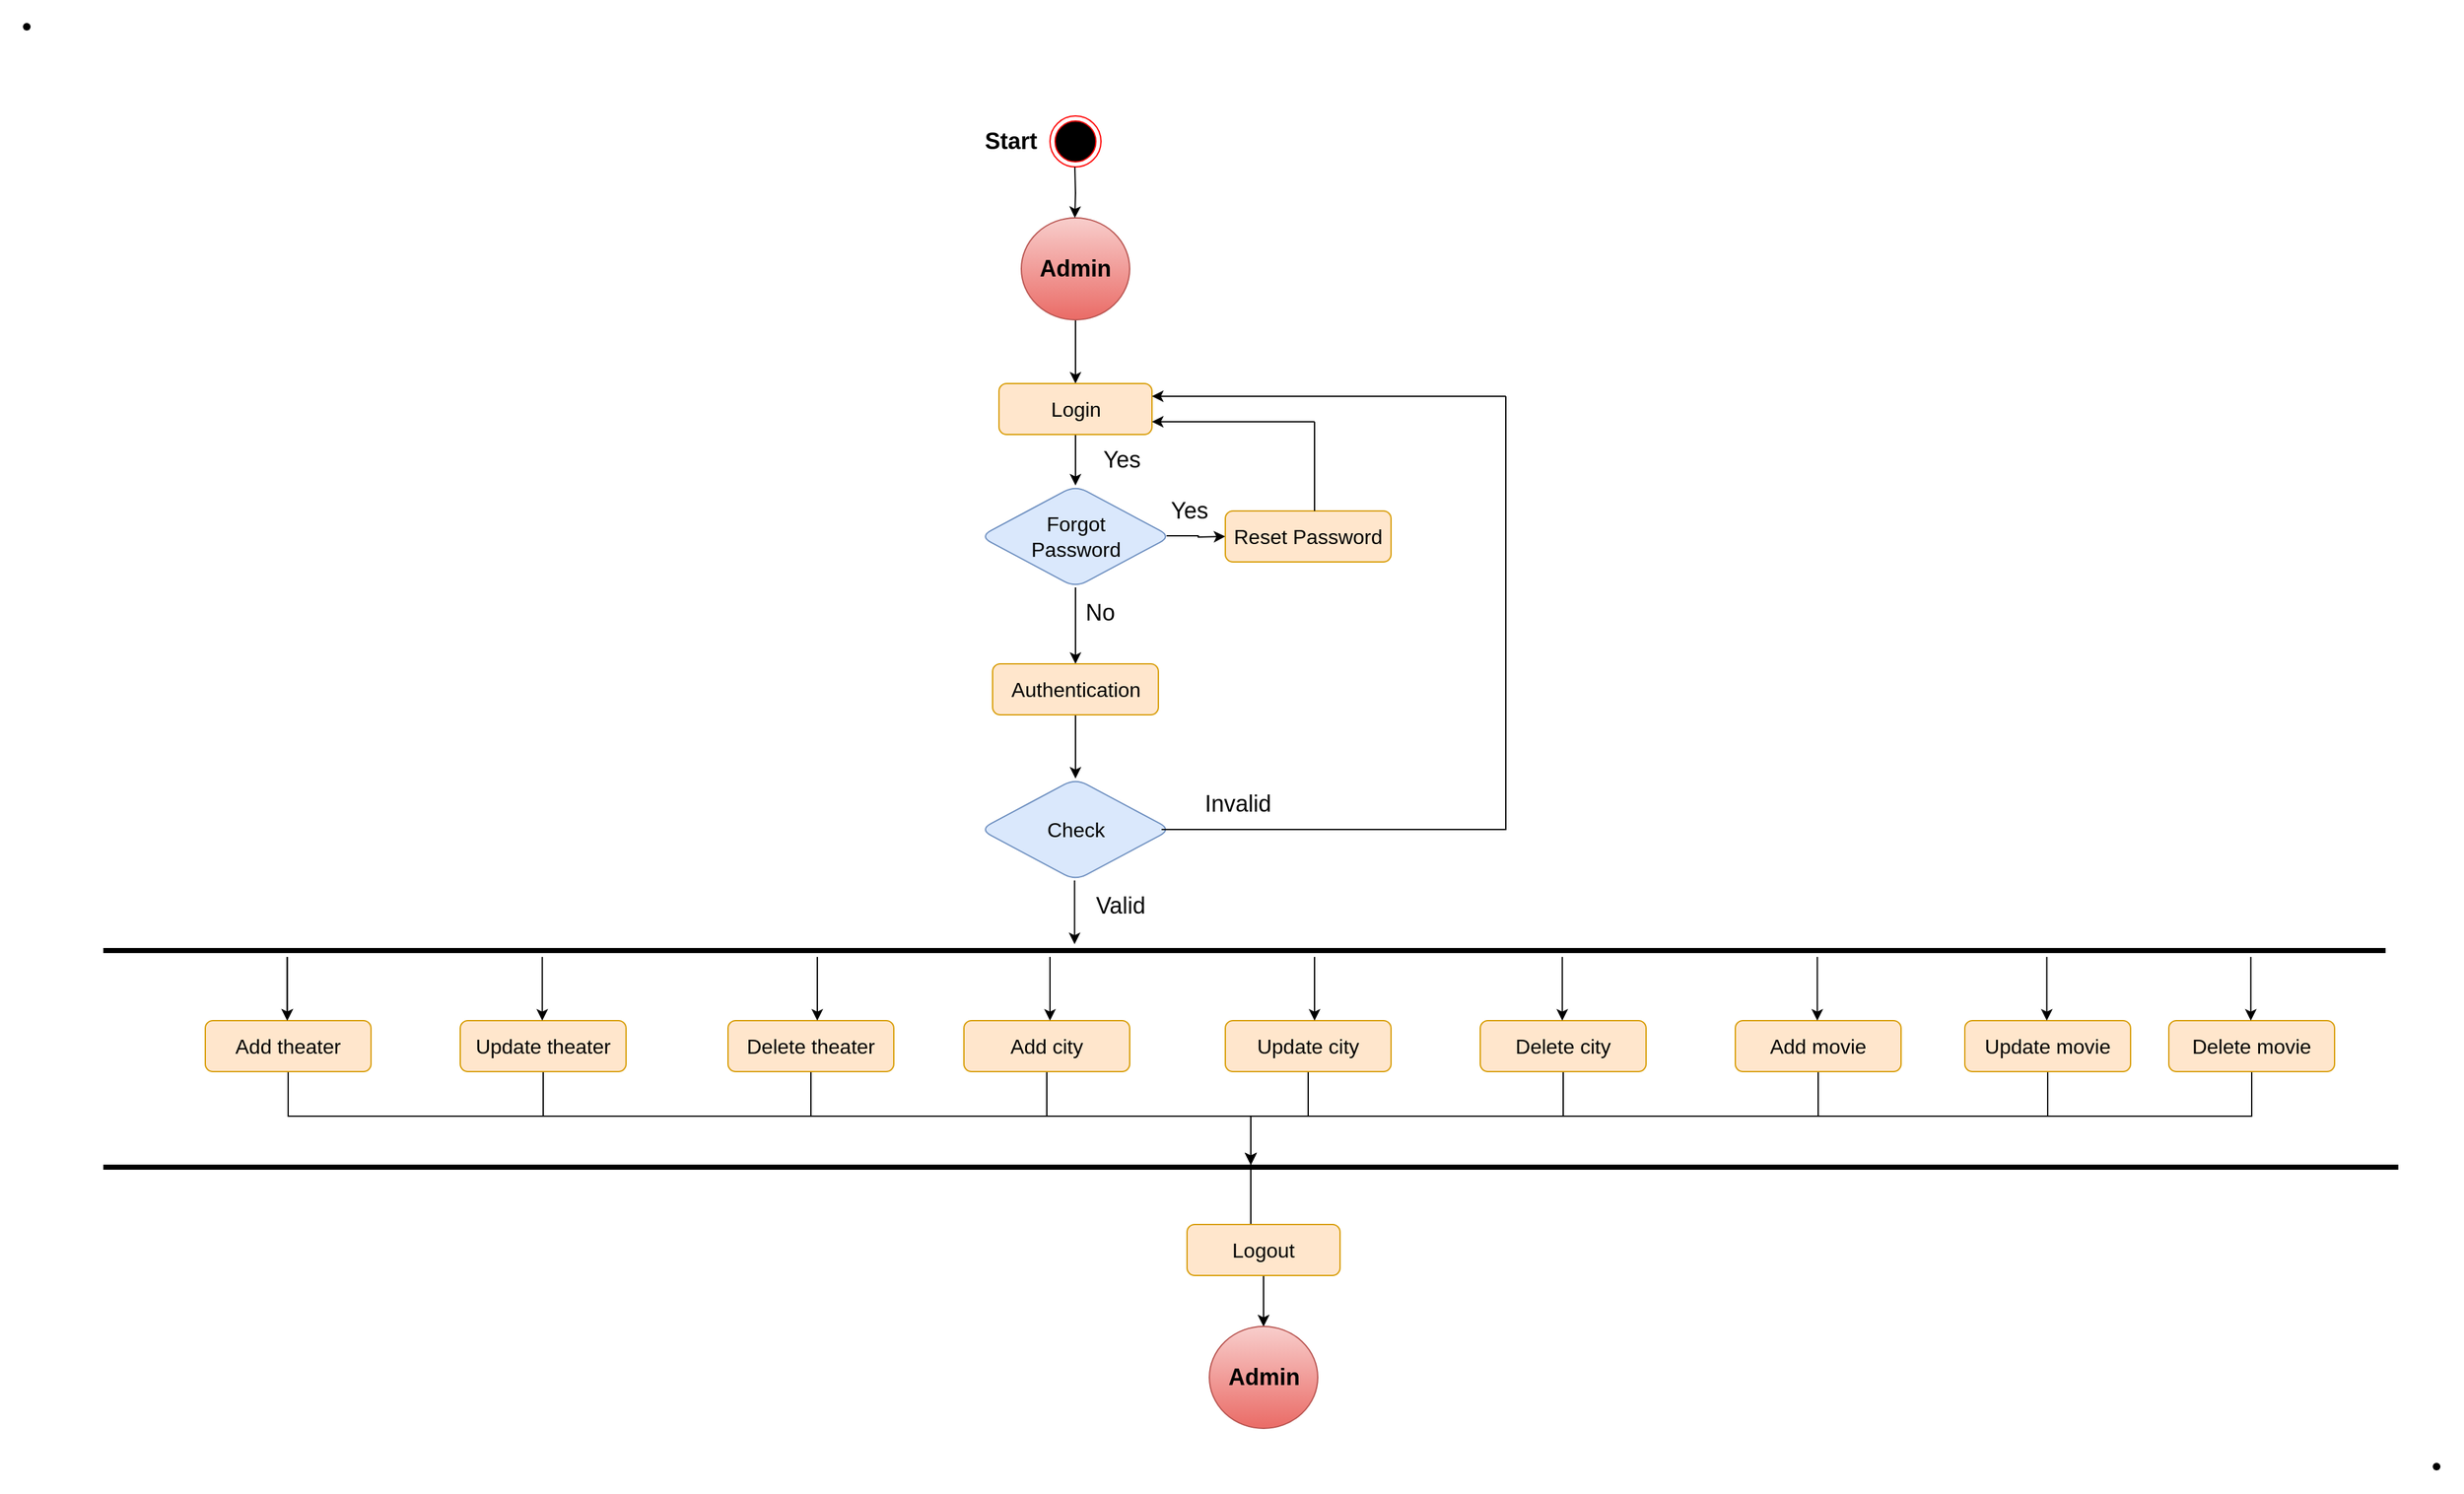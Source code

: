 <mxfile version="19.0.3" type="device"><diagram id="rDmvsUikW2ISeHM8PLel" name="Page-1"><mxGraphModel dx="3743" dy="1843" grid="1" gridSize="10" guides="1" tooltips="1" connect="1" arrows="1" fold="1" page="1" pageScale="1" pageWidth="850" pageHeight="1100" math="0" shadow="0"><root><mxCell id="0"/><mxCell id="1" parent="0"/><mxCell id="tXRie7TJFdNWEvC9kJOl-1" value="" style="ellipse;html=1;shape=endState;fillColor=#000000;strokeColor=#ff0000;" parent="1" vertex="1"><mxGeometry x="182.5" y="90" width="40" height="40" as="geometry"/></mxCell><mxCell id="tXRie7TJFdNWEvC9kJOl-9" value="" style="edgeStyle=orthogonalEdgeStyle;rounded=0;orthogonalLoop=1;jettySize=auto;html=1;fontSize=14;" parent="1" source="tXRie7TJFdNWEvC9kJOl-5" target="tXRie7TJFdNWEvC9kJOl-8" edge="1"><mxGeometry relative="1" as="geometry"/></mxCell><mxCell id="tXRie7TJFdNWEvC9kJOl-5" value="&lt;font style=&quot;font-size: 18px;&quot;&gt;&lt;b&gt;Admin&lt;/b&gt;&lt;/font&gt;" style="ellipse;whiteSpace=wrap;html=1;fillColor=#f8cecc;strokeColor=#b85450;gradientColor=#ea6b66;" parent="1" vertex="1"><mxGeometry x="160" y="170" width="85" height="80" as="geometry"/></mxCell><mxCell id="tXRie7TJFdNWEvC9kJOl-24" value="" style="edgeStyle=orthogonalEdgeStyle;rounded=0;orthogonalLoop=1;jettySize=auto;html=1;fontSize=14;" parent="1" source="tXRie7TJFdNWEvC9kJOl-8" target="tXRie7TJFdNWEvC9kJOl-16" edge="1"><mxGeometry relative="1" as="geometry"/></mxCell><mxCell id="tXRie7TJFdNWEvC9kJOl-8" value="&lt;font size=&quot;3&quot;&gt;Login&lt;/font&gt;" style="rounded=1;whiteSpace=wrap;html=1;fillColor=#ffe6cc;strokeColor=#d79b00;" parent="1" vertex="1"><mxGeometry x="142.5" y="300" width="120" height="40" as="geometry"/></mxCell><mxCell id="tXRie7TJFdNWEvC9kJOl-12" value="" style="edgeStyle=orthogonalEdgeStyle;rounded=0;orthogonalLoop=1;jettySize=auto;html=1;fontSize=14;" parent="1" edge="1"><mxGeometry relative="1" as="geometry"><mxPoint x="202" y="130" as="sourcePoint"/><mxPoint x="202" y="170" as="targetPoint"/></mxGeometry></mxCell><mxCell id="tXRie7TJFdNWEvC9kJOl-23" value="" style="edgeStyle=orthogonalEdgeStyle;rounded=0;orthogonalLoop=1;jettySize=auto;html=1;fontSize=14;" parent="1" source="tXRie7TJFdNWEvC9kJOl-16" target="tXRie7TJFdNWEvC9kJOl-22" edge="1"><mxGeometry relative="1" as="geometry"/></mxCell><mxCell id="tXRie7TJFdNWEvC9kJOl-16" value="&lt;font size=&quot;3&quot;&gt;Forgot&lt;br&gt;Password&lt;br&gt;&lt;/font&gt;" style="rhombus;whiteSpace=wrap;html=1;rounded=1;fillColor=#dae8fc;strokeColor=#6c8ebf;" parent="1" vertex="1"><mxGeometry x="127.5" y="380" width="150" height="80" as="geometry"/></mxCell><mxCell id="tXRie7TJFdNWEvC9kJOl-18" value="" style="edgeStyle=orthogonalEdgeStyle;rounded=0;orthogonalLoop=1;jettySize=auto;html=1;fontSize=14;exitX=0.976;exitY=0.494;exitDx=0;exitDy=0;exitPerimeter=0;" parent="1" source="tXRie7TJFdNWEvC9kJOl-16" edge="1"><mxGeometry relative="1" as="geometry"><mxPoint x="290" y="410" as="sourcePoint"/><mxPoint x="320" y="420" as="targetPoint"/></mxGeometry></mxCell><mxCell id="tXRie7TJFdNWEvC9kJOl-20" value="&lt;font size=&quot;3&quot;&gt;Reset Password&lt;/font&gt;" style="rounded=1;whiteSpace=wrap;html=1;fillColor=#ffe6cc;strokeColor=#d79b00;" parent="1" vertex="1"><mxGeometry x="320" y="400" width="130" height="40" as="geometry"/></mxCell><mxCell id="tXRie7TJFdNWEvC9kJOl-26" value="" style="edgeStyle=orthogonalEdgeStyle;rounded=0;orthogonalLoop=1;jettySize=auto;html=1;fontSize=14;" parent="1" source="tXRie7TJFdNWEvC9kJOl-22" target="tXRie7TJFdNWEvC9kJOl-25" edge="1"><mxGeometry relative="1" as="geometry"/></mxCell><mxCell id="tXRie7TJFdNWEvC9kJOl-22" value="&lt;font size=&quot;3&quot;&gt;Authentication&lt;/font&gt;" style="rounded=1;whiteSpace=wrap;html=1;fillColor=#ffe6cc;strokeColor=#d79b00;" parent="1" vertex="1"><mxGeometry x="137.5" y="520" width="130" height="40" as="geometry"/></mxCell><mxCell id="tXRie7TJFdNWEvC9kJOl-25" value="&lt;font size=&quot;3&quot;&gt;Check&lt;br&gt;&lt;/font&gt;" style="rhombus;whiteSpace=wrap;html=1;rounded=1;fillColor=#dae8fc;strokeColor=#6c8ebf;" parent="1" vertex="1"><mxGeometry x="127.5" y="610" width="150" height="80" as="geometry"/></mxCell><mxCell id="tXRie7TJFdNWEvC9kJOl-27" value="" style="endArrow=none;html=1;rounded=0;fontSize=14;" parent="1" edge="1"><mxGeometry width="50" height="50" relative="1" as="geometry"><mxPoint x="390" y="400" as="sourcePoint"/><mxPoint x="390" y="330" as="targetPoint"/></mxGeometry></mxCell><mxCell id="tXRie7TJFdNWEvC9kJOl-28" value="" style="endArrow=classic;html=1;rounded=0;fontSize=14;entryX=1;entryY=0.75;entryDx=0;entryDy=0;" parent="1" target="tXRie7TJFdNWEvC9kJOl-8" edge="1"><mxGeometry width="50" height="50" relative="1" as="geometry"><mxPoint x="390" y="330" as="sourcePoint"/><mxPoint x="425" y="290" as="targetPoint"/><Array as="points"><mxPoint x="330" y="330"/></Array></mxGeometry></mxCell><mxCell id="tXRie7TJFdNWEvC9kJOl-33" value="" style="line;strokeWidth=4;html=1;perimeter=backbonePerimeter;points=[];outlineConnect=0;fontSize=14;" parent="1" vertex="1"><mxGeometry x="-560" y="530" width="1790" height="430" as="geometry"/></mxCell><mxCell id="tXRie7TJFdNWEvC9kJOl-35" value="" style="edgeStyle=orthogonalEdgeStyle;rounded=0;orthogonalLoop=1;jettySize=auto;html=1;fontSize=14;" parent="1" edge="1"><mxGeometry relative="1" as="geometry"><mxPoint x="201.79" y="690.0" as="sourcePoint"/><mxPoint x="201.79" y="740.0" as="targetPoint"/></mxGeometry></mxCell><mxCell id="tXRie7TJFdNWEvC9kJOl-57" value="" style="edgeStyle=orthogonalEdgeStyle;rounded=0;orthogonalLoop=1;jettySize=auto;html=1;fontSize=14;" parent="1" source="tXRie7TJFdNWEvC9kJOl-36" target="tXRie7TJFdNWEvC9kJOl-56" edge="1"><mxGeometry relative="1" as="geometry"/></mxCell><mxCell id="tXRie7TJFdNWEvC9kJOl-36" value="&lt;font size=&quot;3&quot;&gt;Add theater&lt;/font&gt;" style="rounded=1;whiteSpace=wrap;html=1;fillColor=#ffe6cc;strokeColor=#d79b00;" parent="1" vertex="1"><mxGeometry x="-480" y="800" width="130" height="40" as="geometry"/></mxCell><mxCell id="tXRie7TJFdNWEvC9kJOl-58" value="" style="edgeStyle=orthogonalEdgeStyle;rounded=0;orthogonalLoop=1;jettySize=auto;html=1;fontSize=14;" parent="1" source="tXRie7TJFdNWEvC9kJOl-37" target="tXRie7TJFdNWEvC9kJOl-56" edge="1"><mxGeometry relative="1" as="geometry"/></mxCell><mxCell id="tXRie7TJFdNWEvC9kJOl-37" value="&lt;font size=&quot;3&quot;&gt;Update theater&lt;/font&gt;" style="rounded=1;whiteSpace=wrap;html=1;fillColor=#ffe6cc;strokeColor=#d79b00;" parent="1" vertex="1"><mxGeometry x="-280" y="800" width="130" height="40" as="geometry"/></mxCell><mxCell id="tXRie7TJFdNWEvC9kJOl-59" value="" style="edgeStyle=orthogonalEdgeStyle;rounded=0;orthogonalLoop=1;jettySize=auto;html=1;fontSize=14;" parent="1" source="tXRie7TJFdNWEvC9kJOl-38" target="tXRie7TJFdNWEvC9kJOl-56" edge="1"><mxGeometry relative="1" as="geometry"/></mxCell><mxCell id="tXRie7TJFdNWEvC9kJOl-38" value="&lt;font size=&quot;3&quot;&gt;Delete theater&lt;/font&gt;" style="rounded=1;whiteSpace=wrap;html=1;fillColor=#ffe6cc;strokeColor=#d79b00;" parent="1" vertex="1"><mxGeometry x="-70" y="800" width="130" height="40" as="geometry"/></mxCell><mxCell id="tXRie7TJFdNWEvC9kJOl-61" value="" style="edgeStyle=orthogonalEdgeStyle;rounded=0;orthogonalLoop=1;jettySize=auto;html=1;fontSize=14;" parent="1" source="tXRie7TJFdNWEvC9kJOl-39" target="tXRie7TJFdNWEvC9kJOl-56" edge="1"><mxGeometry relative="1" as="geometry"/></mxCell><mxCell id="tXRie7TJFdNWEvC9kJOl-39" value="&lt;font size=&quot;3&quot;&gt;Update city&lt;/font&gt;" style="rounded=1;whiteSpace=wrap;html=1;fillColor=#ffe6cc;strokeColor=#d79b00;" parent="1" vertex="1"><mxGeometry x="320" y="800" width="130" height="40" as="geometry"/></mxCell><mxCell id="tXRie7TJFdNWEvC9kJOl-60" value="" style="edgeStyle=orthogonalEdgeStyle;rounded=0;orthogonalLoop=1;jettySize=auto;html=1;fontSize=14;" parent="1" source="tXRie7TJFdNWEvC9kJOl-40" target="tXRie7TJFdNWEvC9kJOl-56" edge="1"><mxGeometry relative="1" as="geometry"/></mxCell><mxCell id="tXRie7TJFdNWEvC9kJOl-40" value="&lt;font size=&quot;3&quot;&gt;Add city&lt;/font&gt;" style="rounded=1;whiteSpace=wrap;html=1;fillColor=#ffe6cc;strokeColor=#d79b00;" parent="1" vertex="1"><mxGeometry x="115" y="800" width="130" height="40" as="geometry"/></mxCell><mxCell id="tXRie7TJFdNWEvC9kJOl-62" value="" style="edgeStyle=orthogonalEdgeStyle;rounded=0;orthogonalLoop=1;jettySize=auto;html=1;fontSize=14;" parent="1" source="tXRie7TJFdNWEvC9kJOl-41" target="tXRie7TJFdNWEvC9kJOl-56" edge="1"><mxGeometry relative="1" as="geometry"/></mxCell><mxCell id="tXRie7TJFdNWEvC9kJOl-41" value="&lt;font size=&quot;3&quot;&gt;Delete city&lt;/font&gt;" style="rounded=1;whiteSpace=wrap;html=1;fillColor=#ffe6cc;strokeColor=#d79b00;" parent="1" vertex="1"><mxGeometry x="520" y="800" width="130" height="40" as="geometry"/></mxCell><mxCell id="tXRie7TJFdNWEvC9kJOl-63" value="" style="edgeStyle=orthogonalEdgeStyle;rounded=0;orthogonalLoop=1;jettySize=auto;html=1;fontSize=14;" parent="1" source="tXRie7TJFdNWEvC9kJOl-42" target="tXRie7TJFdNWEvC9kJOl-56" edge="1"><mxGeometry relative="1" as="geometry"/></mxCell><mxCell id="tXRie7TJFdNWEvC9kJOl-42" value="&lt;font size=&quot;3&quot;&gt;Add movie&lt;/font&gt;" style="rounded=1;whiteSpace=wrap;html=1;fillColor=#ffe6cc;strokeColor=#d79b00;" parent="1" vertex="1"><mxGeometry x="720" y="800" width="130" height="40" as="geometry"/></mxCell><mxCell id="tXRie7TJFdNWEvC9kJOl-68" value="" style="edgeStyle=orthogonalEdgeStyle;rounded=0;orthogonalLoop=1;jettySize=auto;html=1;fontSize=14;" parent="1" source="tXRie7TJFdNWEvC9kJOl-43" target="tXRie7TJFdNWEvC9kJOl-56" edge="1"><mxGeometry relative="1" as="geometry"/></mxCell><mxCell id="tXRie7TJFdNWEvC9kJOl-43" value="&lt;font size=&quot;3&quot;&gt;Update movie&lt;/font&gt;" style="rounded=1;whiteSpace=wrap;html=1;fillColor=#ffe6cc;strokeColor=#d79b00;" parent="1" vertex="1"><mxGeometry x="900" y="800" width="130" height="40" as="geometry"/></mxCell><mxCell id="tXRie7TJFdNWEvC9kJOl-69" value="" style="edgeStyle=orthogonalEdgeStyle;rounded=0;orthogonalLoop=1;jettySize=auto;html=1;fontSize=14;" parent="1" source="tXRie7TJFdNWEvC9kJOl-44" target="tXRie7TJFdNWEvC9kJOl-56" edge="1"><mxGeometry relative="1" as="geometry"/></mxCell><mxCell id="tXRie7TJFdNWEvC9kJOl-44" value="&lt;font size=&quot;3&quot;&gt;Delete movie&lt;/font&gt;" style="rounded=1;whiteSpace=wrap;html=1;fillColor=#ffe6cc;strokeColor=#d79b00;" parent="1" vertex="1"><mxGeometry x="1060" y="800" width="130" height="40" as="geometry"/></mxCell><mxCell id="tXRie7TJFdNWEvC9kJOl-46" value="" style="edgeStyle=orthogonalEdgeStyle;rounded=0;orthogonalLoop=1;jettySize=auto;html=1;fontSize=14;" parent="1" edge="1"><mxGeometry relative="1" as="geometry"><mxPoint x="-415.71" y="750.0" as="sourcePoint"/><mxPoint x="-415.71" y="800.0" as="targetPoint"/></mxGeometry></mxCell><mxCell id="tXRie7TJFdNWEvC9kJOl-47" value="" style="edgeStyle=orthogonalEdgeStyle;rounded=0;orthogonalLoop=1;jettySize=auto;html=1;fontSize=14;" parent="1" edge="1"><mxGeometry relative="1" as="geometry"><mxPoint x="-415.71" y="750.0" as="sourcePoint"/><mxPoint x="-415.71" y="800.0" as="targetPoint"/></mxGeometry></mxCell><mxCell id="tXRie7TJFdNWEvC9kJOl-48" value="" style="edgeStyle=orthogonalEdgeStyle;rounded=0;orthogonalLoop=1;jettySize=auto;html=1;fontSize=14;" parent="1" edge="1"><mxGeometry relative="1" as="geometry"><mxPoint x="584.29" y="750.0" as="sourcePoint"/><mxPoint x="584.29" y="800.0" as="targetPoint"/></mxGeometry></mxCell><mxCell id="tXRie7TJFdNWEvC9kJOl-49" value="" style="edgeStyle=orthogonalEdgeStyle;rounded=0;orthogonalLoop=1;jettySize=auto;html=1;fontSize=14;" parent="1" edge="1"><mxGeometry relative="1" as="geometry"><mxPoint x="390" y="750.0" as="sourcePoint"/><mxPoint x="390" y="800.0" as="targetPoint"/></mxGeometry></mxCell><mxCell id="tXRie7TJFdNWEvC9kJOl-50" value="" style="edgeStyle=orthogonalEdgeStyle;rounded=0;orthogonalLoop=1;jettySize=auto;html=1;fontSize=14;" parent="1" edge="1"><mxGeometry relative="1" as="geometry"><mxPoint x="182.5" y="750.0" as="sourcePoint"/><mxPoint x="182.5" y="800.0" as="targetPoint"/></mxGeometry></mxCell><mxCell id="tXRie7TJFdNWEvC9kJOl-51" value="" style="edgeStyle=orthogonalEdgeStyle;rounded=0;orthogonalLoop=1;jettySize=auto;html=1;fontSize=14;" parent="1" edge="1"><mxGeometry relative="1" as="geometry"><mxPoint x="-5.684e-14" y="750.0" as="sourcePoint"/><mxPoint x="-5.684e-14" y="800.0" as="targetPoint"/></mxGeometry></mxCell><mxCell id="tXRie7TJFdNWEvC9kJOl-52" value="" style="edgeStyle=orthogonalEdgeStyle;rounded=0;orthogonalLoop=1;jettySize=auto;html=1;fontSize=14;" parent="1" edge="1"><mxGeometry relative="1" as="geometry"><mxPoint x="-215.71" y="750.0" as="sourcePoint"/><mxPoint x="-215.71" y="800.0" as="targetPoint"/></mxGeometry></mxCell><mxCell id="tXRie7TJFdNWEvC9kJOl-53" value="" style="edgeStyle=orthogonalEdgeStyle;rounded=0;orthogonalLoop=1;jettySize=auto;html=1;fontSize=14;" parent="1" edge="1"><mxGeometry relative="1" as="geometry"><mxPoint x="1124.29" y="750.0" as="sourcePoint"/><mxPoint x="1124.29" y="800.0" as="targetPoint"/></mxGeometry></mxCell><mxCell id="tXRie7TJFdNWEvC9kJOl-54" value="" style="edgeStyle=orthogonalEdgeStyle;rounded=0;orthogonalLoop=1;jettySize=auto;html=1;fontSize=14;" parent="1" edge="1"><mxGeometry relative="1" as="geometry"><mxPoint x="964.29" y="750.0" as="sourcePoint"/><mxPoint x="964.29" y="800.0" as="targetPoint"/></mxGeometry></mxCell><mxCell id="tXRie7TJFdNWEvC9kJOl-55" value="" style="edgeStyle=orthogonalEdgeStyle;rounded=0;orthogonalLoop=1;jettySize=auto;html=1;fontSize=14;" parent="1" edge="1"><mxGeometry relative="1" as="geometry"><mxPoint x="784.29" y="750.0" as="sourcePoint"/><mxPoint x="784.29" y="800.0" as="targetPoint"/></mxGeometry></mxCell><mxCell id="tXRie7TJFdNWEvC9kJOl-74" value="" style="edgeStyle=orthogonalEdgeStyle;rounded=0;orthogonalLoop=1;jettySize=auto;html=1;fontSize=14;" parent="1" source="tXRie7TJFdNWEvC9kJOl-56" target="tXRie7TJFdNWEvC9kJOl-72" edge="1"><mxGeometry relative="1" as="geometry"/></mxCell><mxCell id="tXRie7TJFdNWEvC9kJOl-56" value="" style="line;strokeWidth=4;html=1;perimeter=backbonePerimeter;points=[];outlineConnect=0;fontSize=14;" parent="1" vertex="1"><mxGeometry x="-560" y="910" width="1800" height="10" as="geometry"/></mxCell><mxCell id="tXRie7TJFdNWEvC9kJOl-73" value="" style="edgeStyle=orthogonalEdgeStyle;rounded=0;orthogonalLoop=1;jettySize=auto;html=1;fontSize=14;" parent="1" source="tXRie7TJFdNWEvC9kJOl-70" target="tXRie7TJFdNWEvC9kJOl-72" edge="1"><mxGeometry relative="1" as="geometry"/></mxCell><mxCell id="tXRie7TJFdNWEvC9kJOl-70" value="&lt;font size=&quot;3&quot;&gt;Logout&lt;/font&gt;" style="rounded=1;whiteSpace=wrap;html=1;fillColor=#ffe6cc;strokeColor=#d79b00;" parent="1" vertex="1"><mxGeometry x="290" y="960" width="120" height="40" as="geometry"/></mxCell><mxCell id="tXRie7TJFdNWEvC9kJOl-72" value="&lt;font style=&quot;font-size: 18px;&quot;&gt;&lt;b&gt;Admin&lt;/b&gt;&lt;/font&gt;" style="ellipse;whiteSpace=wrap;html=1;fillColor=#f8cecc;gradientColor=#ea6b66;strokeColor=#b85450;" parent="1" vertex="1"><mxGeometry x="307.5" y="1040" width="85" height="80" as="geometry"/></mxCell><mxCell id="tXRie7TJFdNWEvC9kJOl-77" value="" style="endArrow=none;html=1;rounded=0;fontSize=14;" parent="1" edge="1"><mxGeometry width="50" height="50" relative="1" as="geometry"><mxPoint x="420" y="650" as="sourcePoint"/><mxPoint x="540" y="310" as="targetPoint"/><Array as="points"><mxPoint x="270" y="650"/><mxPoint x="540" y="650"/><mxPoint x="540" y="470"/></Array></mxGeometry></mxCell><mxCell id="tXRie7TJFdNWEvC9kJOl-78" value="" style="endArrow=classic;html=1;rounded=0;fontSize=14;entryX=1;entryY=0.25;entryDx=0;entryDy=0;" parent="1" target="tXRie7TJFdNWEvC9kJOl-8" edge="1"><mxGeometry width="50" height="50" relative="1" as="geometry"><mxPoint x="540" y="310" as="sourcePoint"/><mxPoint x="442.5" y="260" as="targetPoint"/></mxGeometry></mxCell><mxCell id="tXRie7TJFdNWEvC9kJOl-79" value="Yes" style="text;html=1;strokeColor=none;fillColor=none;align=center;verticalAlign=middle;whiteSpace=wrap;rounded=0;fontSize=18;" parent="1" vertex="1"><mxGeometry x="215" y="350" width="47.5" height="20" as="geometry"/></mxCell><mxCell id="tXRie7TJFdNWEvC9kJOl-80" value="Yes" style="text;html=1;strokeColor=none;fillColor=none;align=center;verticalAlign=middle;whiteSpace=wrap;rounded=0;fontSize=18;" parent="1" vertex="1"><mxGeometry x="267.5" y="390" width="47.5" height="20" as="geometry"/></mxCell><mxCell id="tXRie7TJFdNWEvC9kJOl-81" value="No" style="text;html=1;strokeColor=none;fillColor=none;align=center;verticalAlign=middle;whiteSpace=wrap;rounded=0;fontSize=18;" parent="1" vertex="1"><mxGeometry x="197.5" y="470" width="47.5" height="20" as="geometry"/></mxCell><mxCell id="tXRie7TJFdNWEvC9kJOl-83" value="Invalid" style="text;html=1;strokeColor=none;fillColor=none;align=center;verticalAlign=middle;whiteSpace=wrap;rounded=0;fontSize=18;" parent="1" vertex="1"><mxGeometry x="290" y="620" width="80" height="20" as="geometry"/></mxCell><mxCell id="tXRie7TJFdNWEvC9kJOl-85" value="Valid" style="text;html=1;strokeColor=none;fillColor=none;align=center;verticalAlign=middle;whiteSpace=wrap;rounded=0;fontSize=18;" parent="1" vertex="1"><mxGeometry x="197.5" y="700" width="80" height="20" as="geometry"/></mxCell><mxCell id="D31n4oEwORi1vsYYStE8-1" value="Start" style="text;html=1;strokeColor=none;fillColor=none;align=center;verticalAlign=middle;whiteSpace=wrap;rounded=0;fontSize=18;fontStyle=1" vertex="1" parent="1"><mxGeometry x="127.5" y="100" width="47.5" height="20" as="geometry"/></mxCell><mxCell id="D31n4oEwORi1vsYYStE8-2" value="" style="shape=waypoint;sketch=0;fillStyle=solid;size=6;pointerEvents=1;points=[];fillColor=none;resizable=0;rotatable=0;perimeter=centerPerimeter;snapToPoint=1;" vertex="1" parent="1"><mxGeometry x="-640" width="40" height="40" as="geometry"/></mxCell><mxCell id="D31n4oEwORi1vsYYStE8-3" value="" style="shape=waypoint;sketch=0;fillStyle=solid;size=6;pointerEvents=1;points=[];fillColor=none;resizable=0;rotatable=0;perimeter=centerPerimeter;snapToPoint=1;" vertex="1" parent="1"><mxGeometry x="1250" y="1130" width="40" height="40" as="geometry"/></mxCell></root></mxGraphModel></diagram></mxfile>